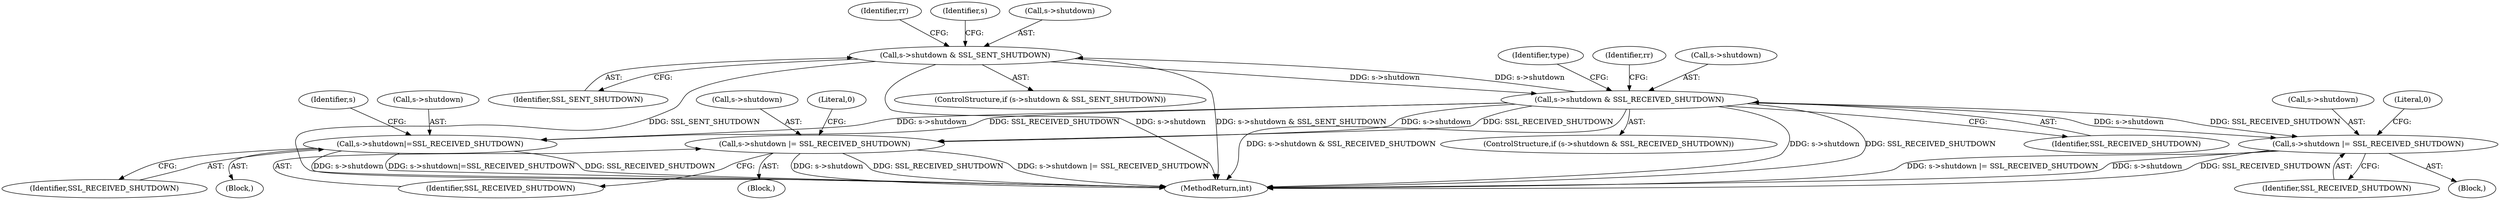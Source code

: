 digraph "0_openssl_103b171d8fc282ef435f8de9afbf7782e312961f_3@pointer" {
"1001276" [label="(Call,s->shutdown & SSL_SENT_SHUTDOWN)"];
"1000444" [label="(Call,s->shutdown & SSL_RECEIVED_SHUTDOWN)"];
"1001276" [label="(Call,s->shutdown & SSL_SENT_SHUTDOWN)"];
"1000607" [label="(Call,s->shutdown |= SSL_RECEIVED_SHUTDOWN)"];
"1001163" [label="(Call,s->shutdown |= SSL_RECEIVED_SHUTDOWN)"];
"1001251" [label="(Call,s->shutdown|=SSL_RECEIVED_SHUTDOWN)"];
"1001297" [label="(Identifier,rr)"];
"1000443" [label="(ControlStructure,if (s->shutdown & SSL_RECEIVED_SHUTDOWN))"];
"1000464" [label="(Identifier,type)"];
"1001251" [label="(Call,s->shutdown|=SSL_RECEIVED_SHUTDOWN)"];
"1001164" [label="(Call,s->shutdown)"];
"1001252" [label="(Call,s->shutdown)"];
"1001258" [label="(Identifier,s)"];
"1001163" [label="(Call,s->shutdown |= SSL_RECEIVED_SHUTDOWN)"];
"1001284" [label="(Identifier,s)"];
"1001169" [label="(Literal,0)"];
"1001276" [label="(Call,s->shutdown & SSL_SENT_SHUTDOWN)"];
"1001132" [label="(Block,)"];
"1000608" [label="(Call,s->shutdown)"];
"1000613" [label="(Literal,0)"];
"1001167" [label="(Identifier,SSL_RECEIVED_SHUTDOWN)"];
"1000611" [label="(Identifier,SSL_RECEIVED_SHUTDOWN)"];
"1001255" [label="(Identifier,SSL_RECEIVED_SHUTDOWN)"];
"1000606" [label="(Block,)"];
"1000448" [label="(Identifier,SSL_RECEIVED_SHUTDOWN)"];
"1001275" [label="(ControlStructure,if (s->shutdown & SSL_SENT_SHUTDOWN))"];
"1001280" [label="(Identifier,SSL_SENT_SHUTDOWN)"];
"1001697" [label="(MethodReturn,int)"];
"1000607" [label="(Call,s->shutdown |= SSL_RECEIVED_SHUTDOWN)"];
"1001222" [label="(Block,)"];
"1000444" [label="(Call,s->shutdown & SSL_RECEIVED_SHUTDOWN)"];
"1000452" [label="(Identifier,rr)"];
"1001277" [label="(Call,s->shutdown)"];
"1000445" [label="(Call,s->shutdown)"];
"1001276" -> "1001275"  [label="AST: "];
"1001276" -> "1001280"  [label="CFG: "];
"1001277" -> "1001276"  [label="AST: "];
"1001280" -> "1001276"  [label="AST: "];
"1001284" -> "1001276"  [label="CFG: "];
"1001297" -> "1001276"  [label="CFG: "];
"1001276" -> "1001697"  [label="DDG: SSL_SENT_SHUTDOWN"];
"1001276" -> "1001697"  [label="DDG: s->shutdown"];
"1001276" -> "1001697"  [label="DDG: s->shutdown & SSL_SENT_SHUTDOWN"];
"1001276" -> "1000444"  [label="DDG: s->shutdown"];
"1000444" -> "1001276"  [label="DDG: s->shutdown"];
"1000444" -> "1000443"  [label="AST: "];
"1000444" -> "1000448"  [label="CFG: "];
"1000445" -> "1000444"  [label="AST: "];
"1000448" -> "1000444"  [label="AST: "];
"1000452" -> "1000444"  [label="CFG: "];
"1000464" -> "1000444"  [label="CFG: "];
"1000444" -> "1001697"  [label="DDG: s->shutdown"];
"1000444" -> "1001697"  [label="DDG: SSL_RECEIVED_SHUTDOWN"];
"1000444" -> "1001697"  [label="DDG: s->shutdown & SSL_RECEIVED_SHUTDOWN"];
"1000444" -> "1000607"  [label="DDG: s->shutdown"];
"1000444" -> "1000607"  [label="DDG: SSL_RECEIVED_SHUTDOWN"];
"1000444" -> "1001163"  [label="DDG: s->shutdown"];
"1000444" -> "1001163"  [label="DDG: SSL_RECEIVED_SHUTDOWN"];
"1000444" -> "1001251"  [label="DDG: s->shutdown"];
"1000444" -> "1001251"  [label="DDG: SSL_RECEIVED_SHUTDOWN"];
"1000607" -> "1000606"  [label="AST: "];
"1000607" -> "1000611"  [label="CFG: "];
"1000608" -> "1000607"  [label="AST: "];
"1000611" -> "1000607"  [label="AST: "];
"1000613" -> "1000607"  [label="CFG: "];
"1000607" -> "1001697"  [label="DDG: s->shutdown |= SSL_RECEIVED_SHUTDOWN"];
"1000607" -> "1001697"  [label="DDG: s->shutdown"];
"1000607" -> "1001697"  [label="DDG: SSL_RECEIVED_SHUTDOWN"];
"1001163" -> "1001132"  [label="AST: "];
"1001163" -> "1001167"  [label="CFG: "];
"1001164" -> "1001163"  [label="AST: "];
"1001167" -> "1001163"  [label="AST: "];
"1001169" -> "1001163"  [label="CFG: "];
"1001163" -> "1001697"  [label="DDG: s->shutdown |= SSL_RECEIVED_SHUTDOWN"];
"1001163" -> "1001697"  [label="DDG: s->shutdown"];
"1001163" -> "1001697"  [label="DDG: SSL_RECEIVED_SHUTDOWN"];
"1001251" -> "1001222"  [label="AST: "];
"1001251" -> "1001255"  [label="CFG: "];
"1001252" -> "1001251"  [label="AST: "];
"1001255" -> "1001251"  [label="AST: "];
"1001258" -> "1001251"  [label="CFG: "];
"1001251" -> "1001697"  [label="DDG: s->shutdown|=SSL_RECEIVED_SHUTDOWN"];
"1001251" -> "1001697"  [label="DDG: SSL_RECEIVED_SHUTDOWN"];
"1001251" -> "1001697"  [label="DDG: s->shutdown"];
}
